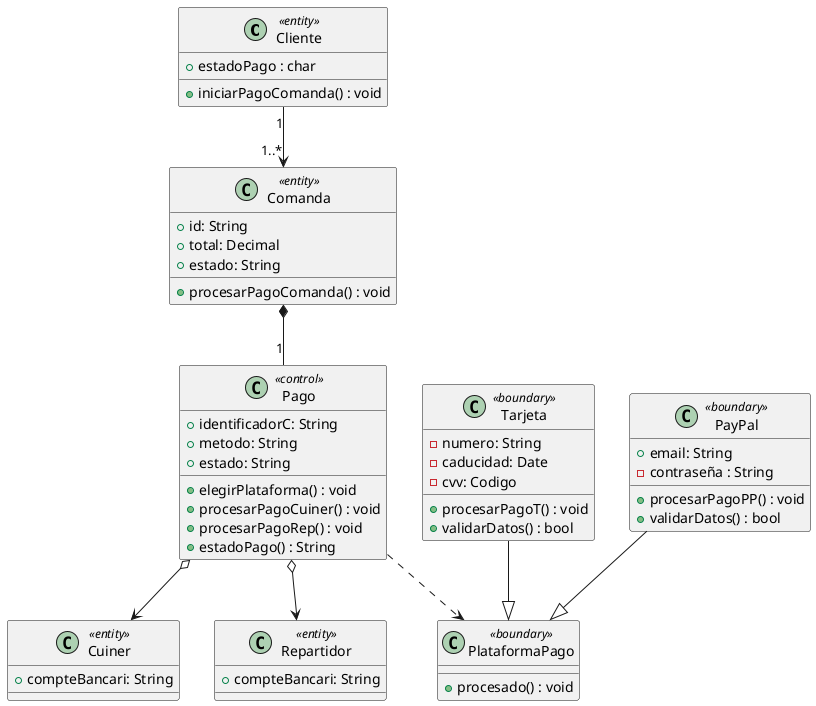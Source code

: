 @startuml

class Cliente <<entity>> {
  + estadoPago : char
  + iniciarPagoComanda() : void
}

class Comanda <<entity>> {
  + id: String
  + total: Decimal
  + estado: String
  + procesarPagoComanda() : void
}

class Pago <<control>> {
  + identificadorC: String
  + metodo: String
  + estado: String
  + elegirPlataforma() : void
  + procesarPagoCuiner() : void
  + procesarPagoRep() : void
  + estadoPago() : String
}

class Cuiner <<entity>> {
  + compteBancari: String
}

class Repartidor <<entity>> {
  + compteBancari: String
}

class Tarjeta <<boundary>> {
  - numero: String
  - caducidad: Date
  - cvv: Codigo
  + procesarPagoT() : void
  + validarDatos() : bool
}

class PayPal <<boundary>> {
  + email: String
  - contraseña : String
  + procesarPagoPP() : void
  + validarDatos() : bool
}

class PlataformaPago <<boundary>> {
  + procesado() : void
}


Cliente "1" --> "1..*" Comanda 
Comanda *-- "1" Pago 
Pago ..> PlataformaPago 
Pago o--> Cuiner 
Pago o--> Repartidor 
Tarjeta --|> PlataformaPago 
PayPal --|> PlataformaPago


@enduml
